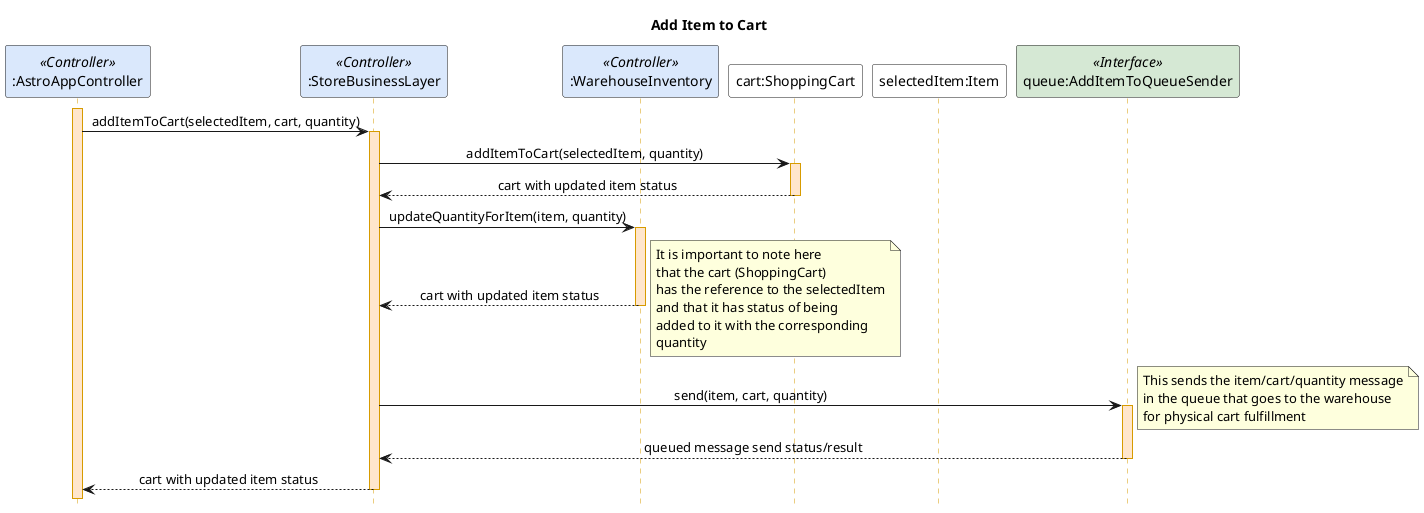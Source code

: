 @startuml
'https://plantuml.com/sequence-diagram
title Add Item to Cart
hide footbox
skinparam sequenceMessageAlign center
skinparam sequence {
LifeLineBorderColor #D79B00
LifeLineBackgroundColor #FFE6CC
}

participant ":AstroAppController" as appController <<Controller>> #DAE8FC
participant ":StoreBusinessLayer" as store <<Controller>> #DAE8FC
participant ":WarehouseInventory" as warehouse <<Controller>> #DAE8FC
participant "cart:ShoppingCart" as cart #FFFFFF
participant "selectedItem:Item" as selectedItem #FFFFFF
participant "queue:AddItemToQueueSender" as queue <<Interface>> #D5E8D4

'autonumber
autoactivate On
activate appController
appController -> store: addItemToCart(selectedItem, cart, quantity)
store -> cart: addItemToCart(selectedItem, quantity)
return cart with updated item status
store -> warehouse: updateQuantityForItem(item, quantity)
return cart with updated item status
note right
It is important to note here
that the cart (ShoppingCart)
has the reference to the selectedItem
and that it has status of being
added to it with the corresponding
quantity
end note
store -> queue: send(item, cart, quantity)
note right
This sends the item/cart/quantity message
in the queue that goes to the warehouse
for physical cart fulfillment
end note
return queued message send status/result
return cart with updated item status
@enduml